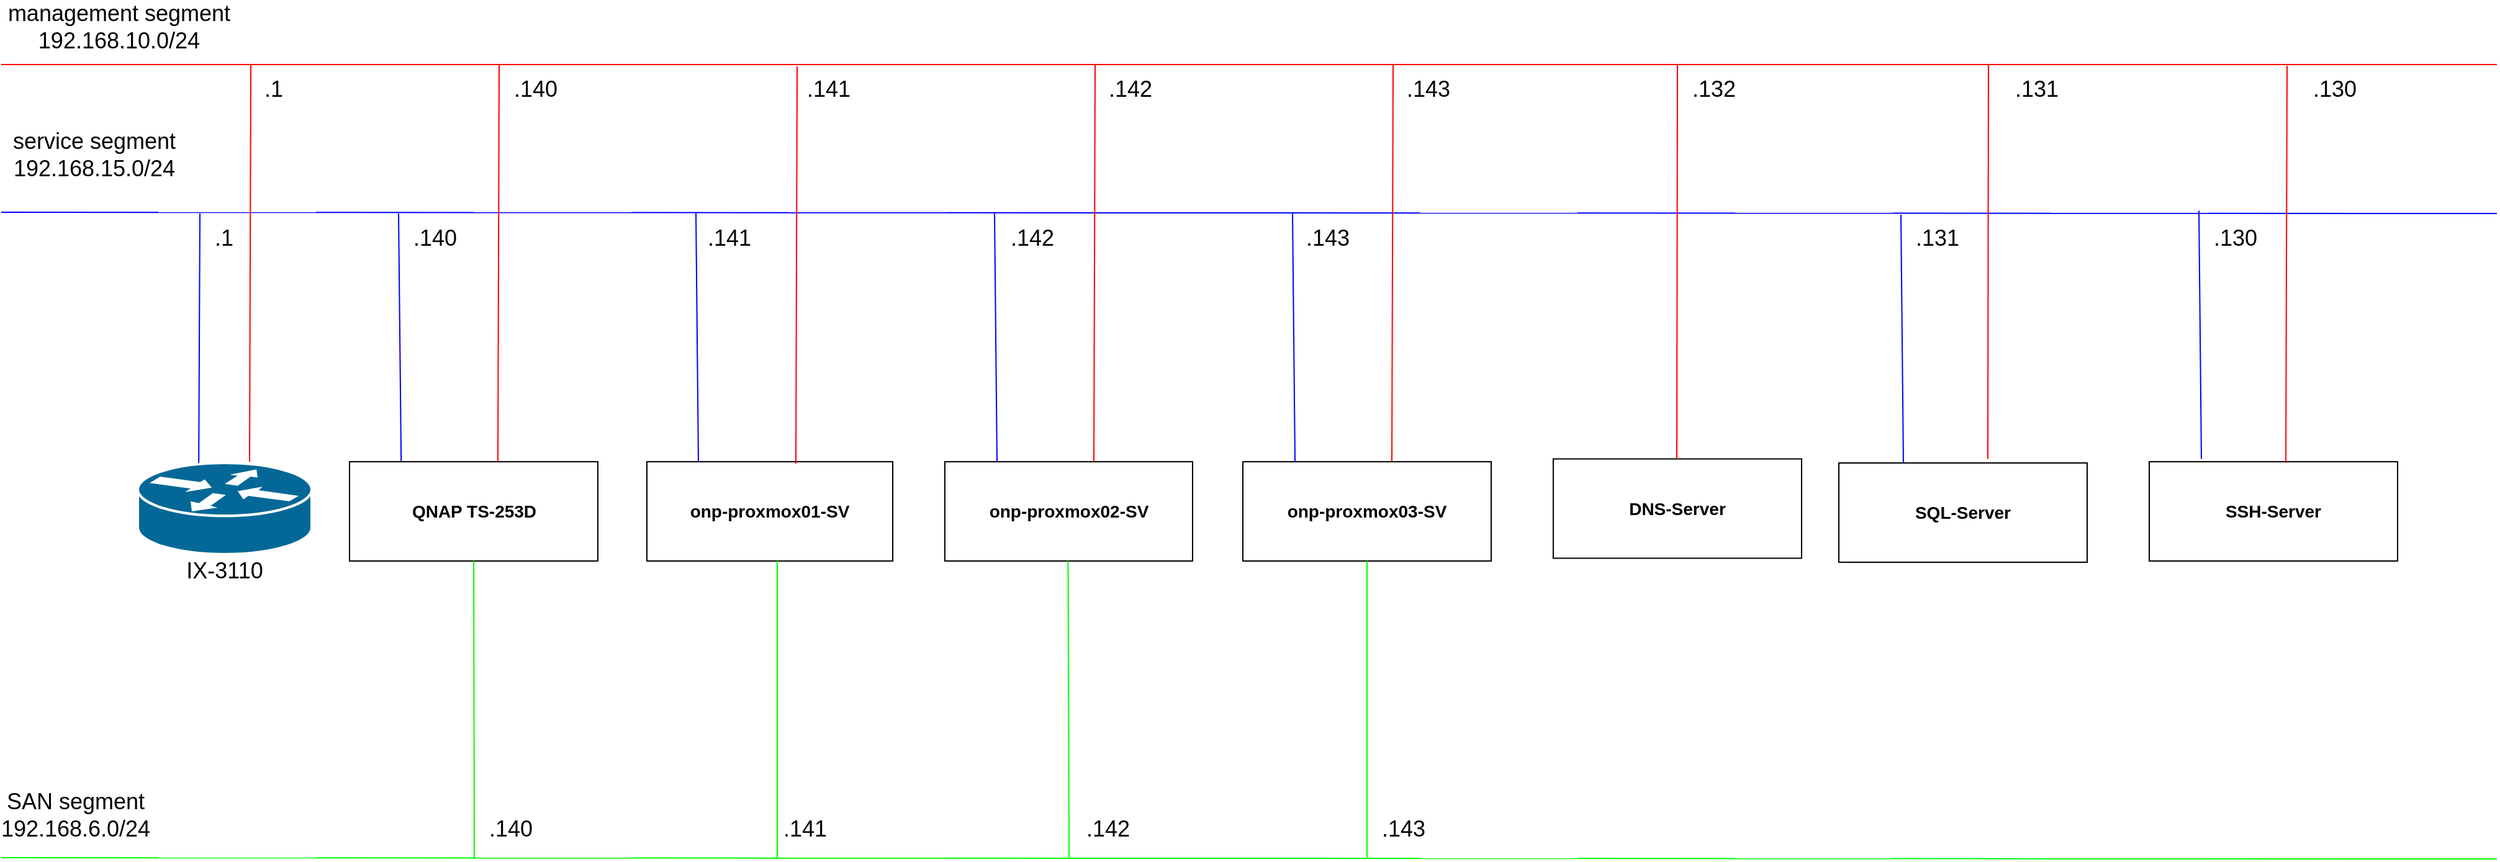 <mxfile version="24.7.17">
  <diagram id="RY06dg6TurpcGWkUvZI3" name="ページ1">
    <mxGraphModel dx="2074" dy="836" grid="1" gridSize="10" guides="1" tooltips="1" connect="1" arrows="1" fold="1" page="1" pageScale="1" pageWidth="827" pageHeight="1169" math="0" shadow="0">
      <root>
        <mxCell id="0" />
        <mxCell id="1" parent="0" />
        <mxCell id="xFIkCCg_5AFE3bHfhWyh-2" value="&lt;font style=&quot;font-size: 18px&quot;&gt;IX-3110&lt;/font&gt;" style="text;html=1;strokeColor=none;fillColor=none;align=center;verticalAlign=middle;whiteSpace=wrap;rounded=0;" parent="1" vertex="1">
          <mxGeometry x="280" y="678" width="100" height="20" as="geometry" />
        </mxCell>
        <mxCell id="xFIkCCg_5AFE3bHfhWyh-6" value="" style="endArrow=none;html=1;strokeColor=#00FF00;" parent="1" edge="1">
          <mxGeometry width="50" height="50" relative="1" as="geometry">
            <mxPoint x="150" y="919" as="sourcePoint" />
            <mxPoint x="2160" y="920" as="targetPoint" />
          </mxGeometry>
        </mxCell>
        <mxCell id="xFIkCCg_5AFE3bHfhWyh-7" value="" style="endArrow=none;html=1;fillColor=#33FF33;strokeColor=#0000ff;" parent="1" edge="1">
          <mxGeometry width="50" height="50" relative="1" as="geometry">
            <mxPoint x="309" y="617" as="sourcePoint" />
            <mxPoint x="310" y="400" as="targetPoint" />
          </mxGeometry>
        </mxCell>
        <mxCell id="xFIkCCg_5AFE3bHfhWyh-9" value="&lt;font style=&quot;font-size: 18px&quot;&gt;management segment&lt;br&gt;192.168.10.0/24&lt;/font&gt;" style="text;html=1;strokeColor=none;fillColor=none;align=center;verticalAlign=middle;whiteSpace=wrap;rounded=0;" parent="1" vertex="1">
          <mxGeometry x="150" y="240" width="190" height="20" as="geometry" />
        </mxCell>
        <mxCell id="xFIkCCg_5AFE3bHfhWyh-11" value="&lt;font style=&quot;font-size: 18px&quot;&gt;service segment&lt;br&gt;192.168.15.0/24&lt;/font&gt;" style="text;html=1;strokeColor=none;fillColor=none;align=center;verticalAlign=middle;whiteSpace=wrap;rounded=0;" parent="1" vertex="1">
          <mxGeometry x="150" y="343" width="150" height="20" as="geometry" />
        </mxCell>
        <mxCell id="xFIkCCg_5AFE3bHfhWyh-14" value="&lt;font style=&quot;font-size: 18px&quot;&gt;SAN segment&lt;br&gt;192.168.6.0/24&lt;/font&gt;" style="text;html=1;strokeColor=none;fillColor=none;align=center;verticalAlign=middle;whiteSpace=wrap;rounded=0;" parent="1" vertex="1">
          <mxGeometry x="150" y="875" width="120" height="20" as="geometry" />
        </mxCell>
        <mxCell id="xFIkCCg_5AFE3bHfhWyh-15" value="" style="endArrow=none;html=1;strokeColor=#0000ff;" parent="1" edge="1">
          <mxGeometry width="50" height="50" relative="1" as="geometry">
            <mxPoint x="150" y="399" as="sourcePoint" />
            <mxPoint x="2160" y="400" as="targetPoint" />
          </mxGeometry>
        </mxCell>
        <mxCell id="xFIkCCg_5AFE3bHfhWyh-17" value="&lt;b&gt;&lt;font style=&quot;font-size: 14px&quot;&gt;onp-proxmox01-SV&lt;/font&gt;&lt;/b&gt;" style="rounded=0;whiteSpace=wrap;html=1;align=center;" parent="1" vertex="1">
          <mxGeometry x="670" y="600" width="198" height="80" as="geometry" />
        </mxCell>
        <mxCell id="xFIkCCg_5AFE3bHfhWyh-18" value="&lt;b&gt;&lt;font style=&quot;font-size: 14px&quot;&gt;onp-proxmox02-SV&lt;/font&gt;&lt;/b&gt;" style="rounded=0;whiteSpace=wrap;html=1;align=center;" parent="1" vertex="1">
          <mxGeometry x="910" y="600" width="199.5" height="80" as="geometry" />
        </mxCell>
        <mxCell id="xFIkCCg_5AFE3bHfhWyh-19" value="&lt;b&gt;&lt;font style=&quot;font-size: 14px&quot;&gt;onp-proxmox03-SV&lt;/font&gt;&lt;/b&gt;" style="rounded=0;whiteSpace=wrap;html=1;align=center;" parent="1" vertex="1">
          <mxGeometry x="1150" y="600" width="200" height="80" as="geometry" />
        </mxCell>
        <mxCell id="xFIkCCg_5AFE3bHfhWyh-20" value="" style="endArrow=none;html=1;exitX=0.208;exitY=0;exitDx=0;exitDy=0;strokeColor=#0000ff;exitPerimeter=0;" parent="1" source="xFIkCCg_5AFE3bHfhWyh-33" edge="1">
          <mxGeometry width="50" height="50" relative="1" as="geometry">
            <mxPoint x="442" y="403" as="sourcePoint" />
            <mxPoint x="470" y="400" as="targetPoint" />
          </mxGeometry>
        </mxCell>
        <mxCell id="xFIkCCg_5AFE3bHfhWyh-23" value="&lt;font style=&quot;font-size: 18px&quot;&gt;.141&lt;/font&gt;" style="text;html=1;strokeColor=none;fillColor=none;align=left;verticalAlign=middle;whiteSpace=wrap;rounded=0;" parent="1" vertex="1">
          <mxGeometry x="716.5" y="410" width="51" height="20" as="geometry" />
        </mxCell>
        <mxCell id="xFIkCCg_5AFE3bHfhWyh-24" value="&lt;font style=&quot;font-size: 18px&quot;&gt;.142&lt;/font&gt;" style="text;html=1;strokeColor=none;fillColor=none;align=left;verticalAlign=middle;whiteSpace=wrap;rounded=0;" parent="1" vertex="1">
          <mxGeometry x="961" y="410" width="51" height="20" as="geometry" />
        </mxCell>
        <mxCell id="xFIkCCg_5AFE3bHfhWyh-25" value="&lt;font style=&quot;font-size: 18px&quot;&gt;.143&lt;/font&gt;" style="text;html=1;strokeColor=none;fillColor=none;align=left;verticalAlign=middle;whiteSpace=wrap;rounded=0;" parent="1" vertex="1">
          <mxGeometry x="1199" y="410" width="51" height="20" as="geometry" />
        </mxCell>
        <mxCell id="xFIkCCg_5AFE3bHfhWyh-43" value="&lt;span style=&quot;font-size: 14px&quot;&gt;&lt;b&gt;DNS-Server&lt;/b&gt;&lt;/span&gt;" style="rounded=0;whiteSpace=wrap;html=1;align=center;" parent="1" vertex="1">
          <mxGeometry x="1400" y="597.75" width="200" height="80" as="geometry" />
        </mxCell>
        <mxCell id="xFIkCCg_5AFE3bHfhWyh-50" value="&lt;span style=&quot;font-size: 14px&quot;&gt;&lt;b&gt;SQL-Server&lt;/b&gt;&lt;/span&gt;" style="rounded=0;whiteSpace=wrap;html=1;align=center;" parent="1" vertex="1">
          <mxGeometry x="1630" y="601" width="200" height="80" as="geometry" />
        </mxCell>
        <mxCell id="qOYS4bg1YTJCPEo-Tq0f-9" value="" style="endArrow=none;html=1;rounded=0;fillColor=#e51400;strokeColor=#ff0000;" edge="1" parent="1">
          <mxGeometry width="50" height="50" relative="1" as="geometry">
            <mxPoint x="150" y="280" as="sourcePoint" />
            <mxPoint x="2160" y="280" as="targetPoint" />
          </mxGeometry>
        </mxCell>
        <mxCell id="qOYS4bg1YTJCPEo-Tq0f-16" value="&lt;font style=&quot;font-size: 18px&quot;&gt;.141&lt;/font&gt;" style="text;html=1;strokeColor=none;fillColor=none;align=left;verticalAlign=middle;whiteSpace=wrap;rounded=0;" vertex="1" parent="1">
          <mxGeometry x="797" y="290" width="51" height="20" as="geometry" />
        </mxCell>
        <mxCell id="qOYS4bg1YTJCPEo-Tq0f-17" value="&lt;font style=&quot;font-size: 18px&quot;&gt;.142&lt;/font&gt;" style="text;html=1;strokeColor=none;fillColor=none;align=left;verticalAlign=middle;whiteSpace=wrap;rounded=0;" vertex="1" parent="1">
          <mxGeometry x="1040" y="290" width="51" height="20" as="geometry" />
        </mxCell>
        <mxCell id="qOYS4bg1YTJCPEo-Tq0f-18" value="&lt;font style=&quot;font-size: 18px&quot;&gt;.143&lt;/font&gt;" style="text;html=1;strokeColor=none;fillColor=none;align=left;verticalAlign=middle;whiteSpace=wrap;rounded=0;" vertex="1" parent="1">
          <mxGeometry x="1280" y="290" width="51" height="20" as="geometry" />
        </mxCell>
        <mxCell id="qOYS4bg1YTJCPEo-Tq0f-22" value="&lt;font style=&quot;font-size: 18px&quot;&gt;.1&lt;/font&gt;" style="text;html=1;strokeColor=none;fillColor=none;align=left;verticalAlign=middle;whiteSpace=wrap;rounded=0;" vertex="1" parent="1">
          <mxGeometry x="320" y="410" width="51" height="20" as="geometry" />
        </mxCell>
        <mxCell id="qOYS4bg1YTJCPEo-Tq0f-23" value="&lt;font style=&quot;font-size: 18px&quot;&gt;.1&lt;/font&gt;" style="text;html=1;strokeColor=none;fillColor=none;align=left;verticalAlign=middle;whiteSpace=wrap;rounded=0;" vertex="1" parent="1">
          <mxGeometry x="360" y="290" width="51" height="20" as="geometry" />
        </mxCell>
        <mxCell id="xFIkCCg_5AFE3bHfhWyh-1" value="" style="shape=mxgraph.cisco.routers.router;html=1;pointerEvents=1;dashed=0;fillColor=#036897;strokeColor=#ffffff;strokeWidth=2;verticalLabelPosition=bottom;verticalAlign=top;align=center;outlineConnect=0;" parent="1" vertex="1">
          <mxGeometry x="260" y="601" width="140" height="73.5" as="geometry" />
        </mxCell>
        <mxCell id="xFIkCCg_5AFE3bHfhWyh-33" value="&lt;span style=&quot;&quot;&gt;&lt;font style=&quot;font-size: 14px&quot;&gt;&lt;b&gt;QNAP TS-253D&lt;/b&gt;&lt;/font&gt;&lt;/span&gt;" style="rounded=0;whiteSpace=wrap;html=1;align=center;" parent="1" vertex="1">
          <mxGeometry x="430.5" y="600" width="200" height="80" as="geometry" />
        </mxCell>
        <mxCell id="qOYS4bg1YTJCPEo-Tq0f-30" value="" style="endArrow=none;html=1;strokeColor=#00ff00;entryX=0.5;entryY=1;entryDx=0;entryDy=0;fillColor=#008a00;" edge="1" parent="1" target="xFIkCCg_5AFE3bHfhWyh-33">
          <mxGeometry width="50" height="50" relative="1" as="geometry">
            <mxPoint x="531" y="920" as="sourcePoint" />
            <mxPoint x="529.5" y="698" as="targetPoint" />
          </mxGeometry>
        </mxCell>
        <mxCell id="qOYS4bg1YTJCPEo-Tq0f-31" value="" style="endArrow=none;html=1;strokeColor=#00ff00;entryX=0.5;entryY=1;entryDx=0;entryDy=0;fillColor=#008a00;" edge="1" parent="1">
          <mxGeometry width="50" height="50" relative="1" as="geometry">
            <mxPoint x="775" y="920" as="sourcePoint" />
            <mxPoint x="775" y="680" as="targetPoint" />
          </mxGeometry>
        </mxCell>
        <mxCell id="qOYS4bg1YTJCPEo-Tq0f-32" value="" style="endArrow=none;html=1;strokeColor=#00ff00;entryX=0.5;entryY=1;entryDx=0;entryDy=0;fillColor=#008a00;" edge="1" parent="1">
          <mxGeometry width="50" height="50" relative="1" as="geometry">
            <mxPoint x="1010" y="920" as="sourcePoint" />
            <mxPoint x="1009.25" y="680" as="targetPoint" />
          </mxGeometry>
        </mxCell>
        <mxCell id="qOYS4bg1YTJCPEo-Tq0f-33" value="" style="endArrow=none;html=1;strokeColor=#00ff00;entryX=0.5;entryY=1;entryDx=0;entryDy=0;fillColor=#008a00;" edge="1" parent="1">
          <mxGeometry width="50" height="50" relative="1" as="geometry">
            <mxPoint x="1250" y="920" as="sourcePoint" />
            <mxPoint x="1250" y="680" as="targetPoint" />
          </mxGeometry>
        </mxCell>
        <mxCell id="qOYS4bg1YTJCPEo-Tq0f-34" value="" style="endArrow=none;html=1;fillColor=#e51400;strokeColor=#ff0000;" edge="1" parent="1">
          <mxGeometry width="50" height="50" relative="1" as="geometry">
            <mxPoint x="350" y="600" as="sourcePoint" />
            <mxPoint x="351" y="280" as="targetPoint" />
          </mxGeometry>
        </mxCell>
        <mxCell id="qOYS4bg1YTJCPEo-Tq0f-35" value="" style="endArrow=none;html=1;exitX=0.208;exitY=0;exitDx=0;exitDy=0;strokeColor=#0000ff;exitPerimeter=0;" edge="1" parent="1">
          <mxGeometry width="50" height="50" relative="1" as="geometry">
            <mxPoint x="711.5" y="600" as="sourcePoint" />
            <mxPoint x="709.5" y="400" as="targetPoint" />
          </mxGeometry>
        </mxCell>
        <mxCell id="qOYS4bg1YTJCPEo-Tq0f-36" value="" style="endArrow=none;html=1;exitX=0.208;exitY=0;exitDx=0;exitDy=0;strokeColor=#0000ff;exitPerimeter=0;" edge="1" parent="1">
          <mxGeometry width="50" height="50" relative="1" as="geometry">
            <mxPoint x="952" y="600" as="sourcePoint" />
            <mxPoint x="950" y="400" as="targetPoint" />
          </mxGeometry>
        </mxCell>
        <mxCell id="qOYS4bg1YTJCPEo-Tq0f-37" value="" style="endArrow=none;html=1;exitX=0.208;exitY=0;exitDx=0;exitDy=0;strokeColor=#0000ff;exitPerimeter=0;" edge="1" parent="1">
          <mxGeometry width="50" height="50" relative="1" as="geometry">
            <mxPoint x="1192" y="600" as="sourcePoint" />
            <mxPoint x="1190" y="400" as="targetPoint" />
          </mxGeometry>
        </mxCell>
        <mxCell id="qOYS4bg1YTJCPEo-Tq0f-38" value="" style="endArrow=none;html=1;fillColor=#e51400;strokeColor=#ff0000;" edge="1" parent="1">
          <mxGeometry width="50" height="50" relative="1" as="geometry">
            <mxPoint x="550" y="600" as="sourcePoint" />
            <mxPoint x="551" y="280" as="targetPoint" />
          </mxGeometry>
        </mxCell>
        <mxCell id="qOYS4bg1YTJCPEo-Tq0f-39" value="" style="endArrow=none;html=1;fillColor=#e51400;strokeColor=#ff0000;" edge="1" parent="1">
          <mxGeometry width="50" height="50" relative="1" as="geometry">
            <mxPoint x="790" y="601.5" as="sourcePoint" />
            <mxPoint x="791" y="281.5" as="targetPoint" />
          </mxGeometry>
        </mxCell>
        <mxCell id="qOYS4bg1YTJCPEo-Tq0f-40" value="" style="endArrow=none;html=1;fillColor=#e51400;strokeColor=#ff0000;" edge="1" parent="1">
          <mxGeometry width="50" height="50" relative="1" as="geometry">
            <mxPoint x="1030" y="600" as="sourcePoint" />
            <mxPoint x="1031" y="280" as="targetPoint" />
          </mxGeometry>
        </mxCell>
        <mxCell id="qOYS4bg1YTJCPEo-Tq0f-41" value="" style="endArrow=none;html=1;fillColor=#e51400;strokeColor=#ff0000;" edge="1" parent="1">
          <mxGeometry width="50" height="50" relative="1" as="geometry">
            <mxPoint x="1270" y="600" as="sourcePoint" />
            <mxPoint x="1271" y="280" as="targetPoint" />
          </mxGeometry>
        </mxCell>
        <mxCell id="qOYS4bg1YTJCPEo-Tq0f-42" value="&lt;font style=&quot;font-size: 18px&quot;&gt;.140&lt;/font&gt;" style="text;html=1;strokeColor=none;fillColor=none;align=left;verticalAlign=middle;whiteSpace=wrap;rounded=0;" vertex="1" parent="1">
          <mxGeometry x="480" y="410" width="51" height="20" as="geometry" />
        </mxCell>
        <mxCell id="qOYS4bg1YTJCPEo-Tq0f-43" value="&lt;font style=&quot;font-size: 18px&quot;&gt;.140&lt;/font&gt;" style="text;html=1;strokeColor=none;fillColor=none;align=left;verticalAlign=middle;whiteSpace=wrap;rounded=0;" vertex="1" parent="1">
          <mxGeometry x="560.5" y="290" width="51" height="20" as="geometry" />
        </mxCell>
        <mxCell id="qOYS4bg1YTJCPEo-Tq0f-44" value="&lt;font style=&quot;font-size: 18px&quot;&gt;.141&lt;/font&gt;" style="text;html=1;strokeColor=none;fillColor=none;align=left;verticalAlign=middle;whiteSpace=wrap;rounded=0;" vertex="1" parent="1">
          <mxGeometry x="777.5" y="886" width="51" height="20" as="geometry" />
        </mxCell>
        <mxCell id="qOYS4bg1YTJCPEo-Tq0f-45" value="&lt;font style=&quot;font-size: 18px&quot;&gt;.142&lt;/font&gt;" style="text;html=1;strokeColor=none;fillColor=none;align=left;verticalAlign=middle;whiteSpace=wrap;rounded=0;" vertex="1" parent="1">
          <mxGeometry x="1022" y="886" width="51" height="20" as="geometry" />
        </mxCell>
        <mxCell id="qOYS4bg1YTJCPEo-Tq0f-46" value="&lt;font style=&quot;font-size: 18px&quot;&gt;.143&lt;/font&gt;" style="text;html=1;strokeColor=none;fillColor=none;align=left;verticalAlign=middle;whiteSpace=wrap;rounded=0;" vertex="1" parent="1">
          <mxGeometry x="1260" y="886" width="51" height="20" as="geometry" />
        </mxCell>
        <mxCell id="qOYS4bg1YTJCPEo-Tq0f-47" value="&lt;font style=&quot;font-size: 18px&quot;&gt;.140&lt;/font&gt;" style="text;html=1;strokeColor=none;fillColor=none;align=left;verticalAlign=middle;whiteSpace=wrap;rounded=0;" vertex="1" parent="1">
          <mxGeometry x="541" y="886" width="51" height="20" as="geometry" />
        </mxCell>
        <mxCell id="qOYS4bg1YTJCPEo-Tq0f-48" value="&lt;b style=&quot;font-size: 14px;&quot;&gt;SSH-Server&lt;/b&gt;" style="rounded=0;whiteSpace=wrap;html=1;align=center;" vertex="1" parent="1">
          <mxGeometry x="1880" y="600" width="200" height="80" as="geometry" />
        </mxCell>
        <mxCell id="qOYS4bg1YTJCPEo-Tq0f-51" value="" style="endArrow=none;html=1;exitX=0.208;exitY=0;exitDx=0;exitDy=0;strokeColor=#0000ff;exitPerimeter=0;" edge="1" parent="1">
          <mxGeometry width="50" height="50" relative="1" as="geometry">
            <mxPoint x="1682" y="601" as="sourcePoint" />
            <mxPoint x="1680" y="401" as="targetPoint" />
          </mxGeometry>
        </mxCell>
        <mxCell id="qOYS4bg1YTJCPEo-Tq0f-52" value="" style="endArrow=none;html=1;exitX=0.208;exitY=0;exitDx=0;exitDy=0;strokeColor=#0000ff;exitPerimeter=0;" edge="1" parent="1">
          <mxGeometry width="50" height="50" relative="1" as="geometry">
            <mxPoint x="1922" y="597.75" as="sourcePoint" />
            <mxPoint x="1920" y="397.75" as="targetPoint" />
          </mxGeometry>
        </mxCell>
        <mxCell id="qOYS4bg1YTJCPEo-Tq0f-53" value="" style="endArrow=none;html=1;fillColor=#e51400;strokeColor=#ff0000;" edge="1" parent="1">
          <mxGeometry width="50" height="50" relative="1" as="geometry">
            <mxPoint x="1990" y="601" as="sourcePoint" />
            <mxPoint x="1991" y="281" as="targetPoint" />
          </mxGeometry>
        </mxCell>
        <mxCell id="qOYS4bg1YTJCPEo-Tq0f-54" value="&lt;font style=&quot;font-size: 18px&quot;&gt;.130&lt;/font&gt;" style="text;html=1;strokeColor=none;fillColor=none;align=left;verticalAlign=middle;whiteSpace=wrap;rounded=0;" vertex="1" parent="1">
          <mxGeometry x="2010" y="290" width="51" height="20" as="geometry" />
        </mxCell>
        <mxCell id="qOYS4bg1YTJCPEo-Tq0f-55" value="&lt;font style=&quot;font-size: 18px&quot;&gt;.130&lt;/font&gt;" style="text;html=1;strokeColor=none;fillColor=none;align=left;verticalAlign=middle;whiteSpace=wrap;rounded=0;" vertex="1" parent="1">
          <mxGeometry x="1930" y="410" width="51" height="20" as="geometry" />
        </mxCell>
        <mxCell id="qOYS4bg1YTJCPEo-Tq0f-57" value="" style="endArrow=none;html=1;fillColor=#e51400;strokeColor=#ff0000;" edge="1" parent="1">
          <mxGeometry width="50" height="50" relative="1" as="geometry">
            <mxPoint x="1499.5" y="597.75" as="sourcePoint" />
            <mxPoint x="1500" y="280" as="targetPoint" />
          </mxGeometry>
        </mxCell>
        <mxCell id="qOYS4bg1YTJCPEo-Tq0f-58" value="&lt;font style=&quot;font-size: 18px&quot;&gt;.132&lt;/font&gt;" style="text;html=1;strokeColor=none;fillColor=none;align=left;verticalAlign=middle;whiteSpace=wrap;rounded=0;" vertex="1" parent="1">
          <mxGeometry x="1510" y="290" width="51" height="20" as="geometry" />
        </mxCell>
        <mxCell id="qOYS4bg1YTJCPEo-Tq0f-59" value="&lt;font style=&quot;font-size: 18px&quot;&gt;.131&lt;/font&gt;" style="text;html=1;strokeColor=none;fillColor=none;align=left;verticalAlign=middle;whiteSpace=wrap;rounded=0;" vertex="1" parent="1">
          <mxGeometry x="1770" y="290" width="51" height="20" as="geometry" />
        </mxCell>
        <mxCell id="qOYS4bg1YTJCPEo-Tq0f-60" value="&lt;font style=&quot;font-size: 18px&quot;&gt;.131&lt;/font&gt;" style="text;html=1;strokeColor=none;fillColor=none;align=left;verticalAlign=middle;whiteSpace=wrap;rounded=0;" vertex="1" parent="1">
          <mxGeometry x="1690" y="410" width="51" height="20" as="geometry" />
        </mxCell>
        <mxCell id="qOYS4bg1YTJCPEo-Tq0f-61" value="" style="endArrow=none;html=1;fillColor=#e51400;strokeColor=#ff0000;" edge="1" parent="1">
          <mxGeometry width="50" height="50" relative="1" as="geometry">
            <mxPoint x="1750" y="597.75" as="sourcePoint" />
            <mxPoint x="1750.5" y="280" as="targetPoint" />
          </mxGeometry>
        </mxCell>
      </root>
    </mxGraphModel>
  </diagram>
</mxfile>
